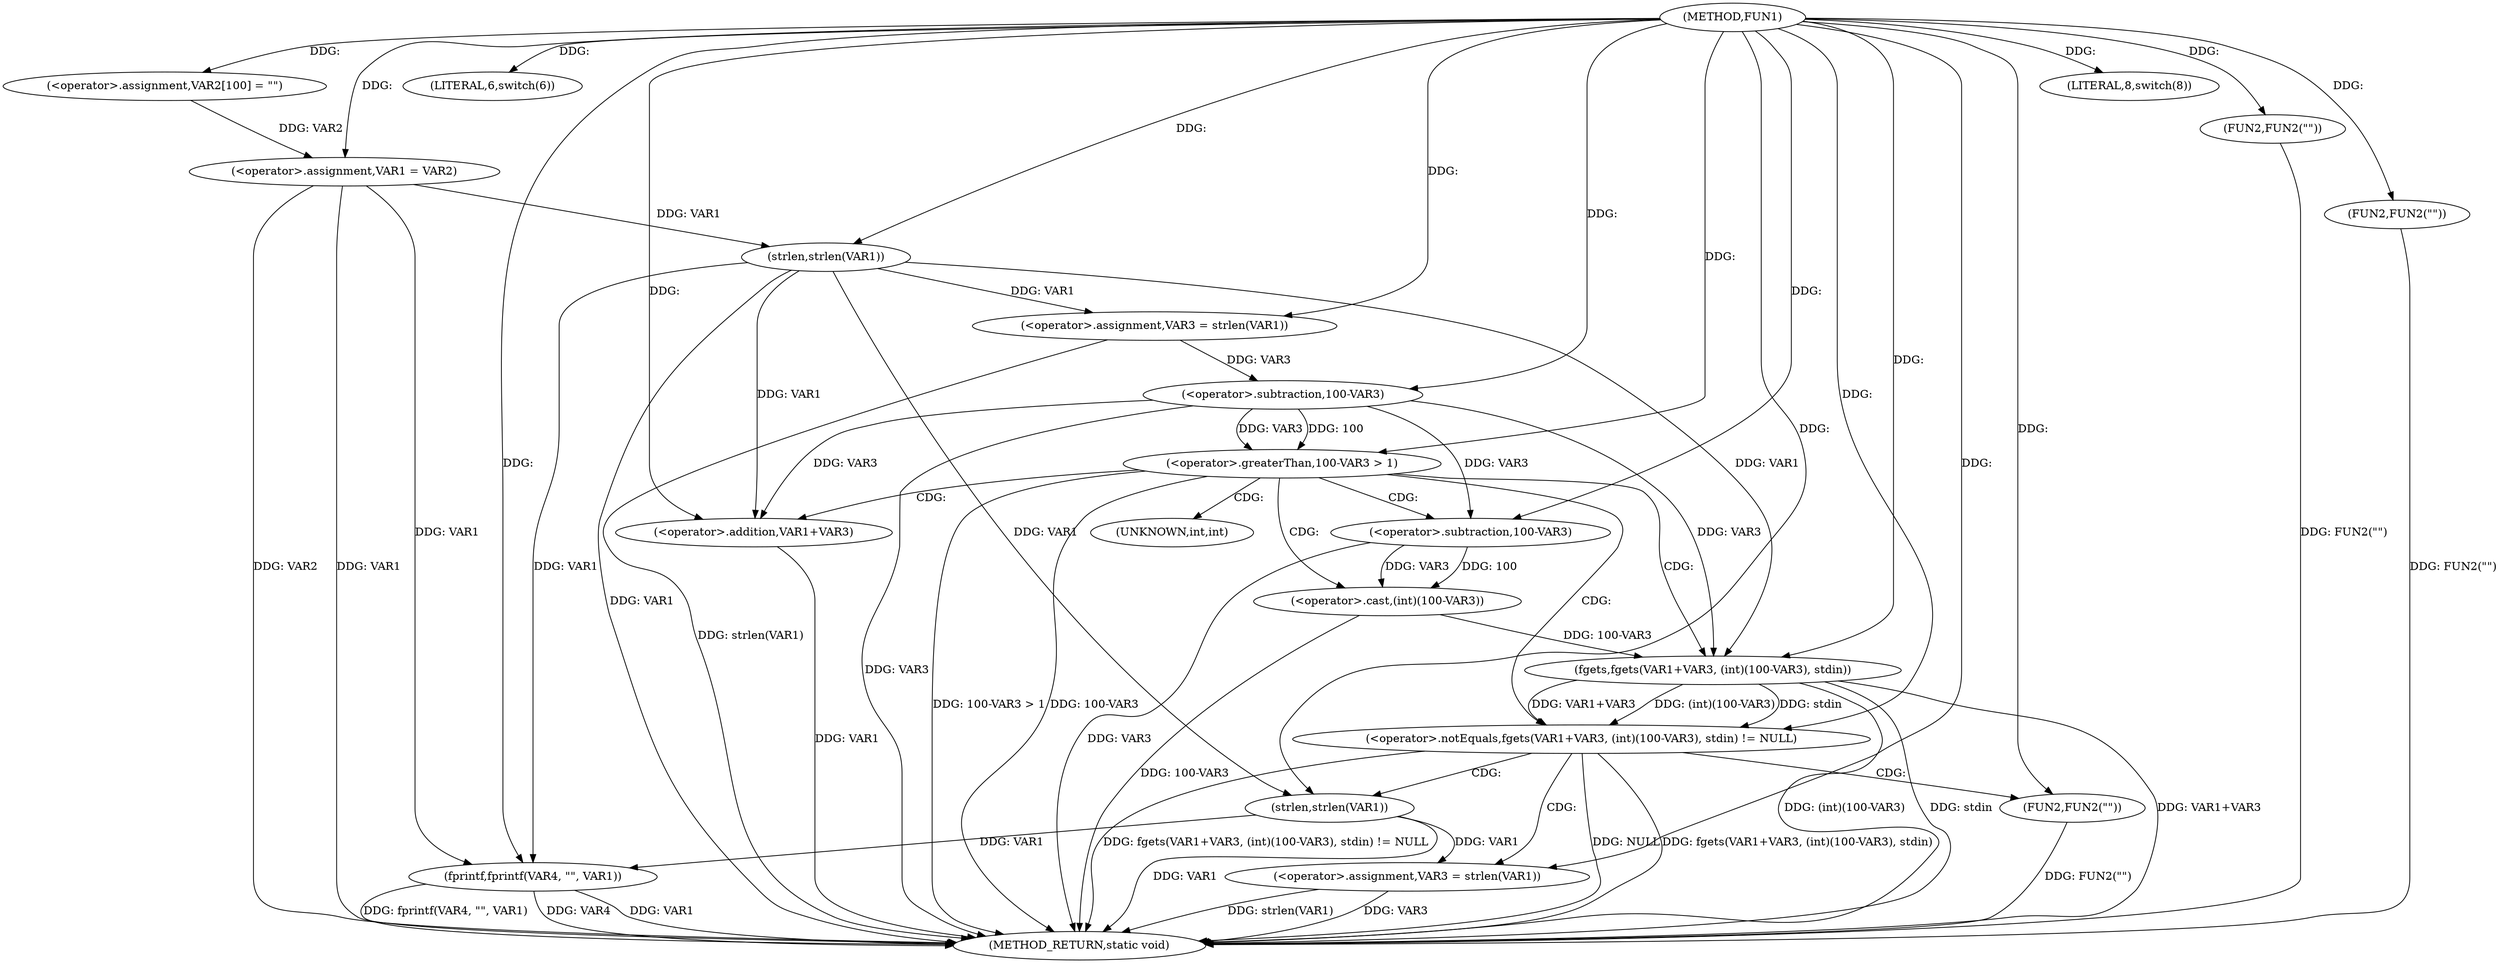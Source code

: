 digraph FUN1 {  
"1000100" [label = "(METHOD,FUN1)" ]
"1000168" [label = "(METHOD_RETURN,static void)" ]
"1000104" [label = "(<operator>.assignment,VAR2[100] = \"\")" ]
"1000107" [label = "(<operator>.assignment,VAR1 = VAR2)" ]
"1000111" [label = "(LITERAL,6,switch(6))" ]
"1000116" [label = "(<operator>.assignment,VAR3 = strlen(VAR1))" ]
"1000118" [label = "(strlen,strlen(VAR1))" ]
"1000121" [label = "(<operator>.greaterThan,100-VAR3 > 1)" ]
"1000122" [label = "(<operator>.subtraction,100-VAR3)" ]
"1000128" [label = "(<operator>.notEquals,fgets(VAR1+VAR3, (int)(100-VAR3), stdin) != NULL)" ]
"1000129" [label = "(fgets,fgets(VAR1+VAR3, (int)(100-VAR3), stdin))" ]
"1000130" [label = "(<operator>.addition,VAR1+VAR3)" ]
"1000133" [label = "(<operator>.cast,(int)(100-VAR3))" ]
"1000135" [label = "(<operator>.subtraction,100-VAR3)" ]
"1000141" [label = "(<operator>.assignment,VAR3 = strlen(VAR1))" ]
"1000143" [label = "(strlen,strlen(VAR1))" ]
"1000148" [label = "(FUN2,FUN2(\"\"))" ]
"1000152" [label = "(FUN2,FUN2(\"\"))" ]
"1000156" [label = "(LITERAL,8,switch(8))" ]
"1000159" [label = "(FUN2,FUN2(\"\"))" ]
"1000163" [label = "(fprintf,fprintf(VAR4, \"\", VAR1))" ]
"1000134" [label = "(UNKNOWN,int,int)" ]
  "1000159" -> "1000168"  [ label = "DDG: FUN2(\"\")"] 
  "1000141" -> "1000168"  [ label = "DDG: VAR3"] 
  "1000107" -> "1000168"  [ label = "DDG: VAR1"] 
  "1000121" -> "1000168"  [ label = "DDG: 100-VAR3 > 1"] 
  "1000148" -> "1000168"  [ label = "DDG: FUN2(\"\")"] 
  "1000116" -> "1000168"  [ label = "DDG: strlen(VAR1)"] 
  "1000129" -> "1000168"  [ label = "DDG: (int)(100-VAR3)"] 
  "1000133" -> "1000168"  [ label = "DDG: 100-VAR3"] 
  "1000118" -> "1000168"  [ label = "DDG: VAR1"] 
  "1000163" -> "1000168"  [ label = "DDG: fprintf(VAR4, \"\", VAR1)"] 
  "1000129" -> "1000168"  [ label = "DDG: VAR1+VAR3"] 
  "1000163" -> "1000168"  [ label = "DDG: VAR4"] 
  "1000128" -> "1000168"  [ label = "DDG: NULL"] 
  "1000163" -> "1000168"  [ label = "DDG: VAR1"] 
  "1000152" -> "1000168"  [ label = "DDG: FUN2(\"\")"] 
  "1000128" -> "1000168"  [ label = "DDG: fgets(VAR1+VAR3, (int)(100-VAR3), stdin)"] 
  "1000143" -> "1000168"  [ label = "DDG: VAR1"] 
  "1000141" -> "1000168"  [ label = "DDG: strlen(VAR1)"] 
  "1000121" -> "1000168"  [ label = "DDG: 100-VAR3"] 
  "1000128" -> "1000168"  [ label = "DDG: fgets(VAR1+VAR3, (int)(100-VAR3), stdin) != NULL"] 
  "1000129" -> "1000168"  [ label = "DDG: stdin"] 
  "1000135" -> "1000168"  [ label = "DDG: VAR3"] 
  "1000107" -> "1000168"  [ label = "DDG: VAR2"] 
  "1000130" -> "1000168"  [ label = "DDG: VAR1"] 
  "1000122" -> "1000168"  [ label = "DDG: VAR3"] 
  "1000100" -> "1000104"  [ label = "DDG: "] 
  "1000104" -> "1000107"  [ label = "DDG: VAR2"] 
  "1000100" -> "1000107"  [ label = "DDG: "] 
  "1000100" -> "1000111"  [ label = "DDG: "] 
  "1000118" -> "1000116"  [ label = "DDG: VAR1"] 
  "1000100" -> "1000116"  [ label = "DDG: "] 
  "1000107" -> "1000118"  [ label = "DDG: VAR1"] 
  "1000100" -> "1000118"  [ label = "DDG: "] 
  "1000122" -> "1000121"  [ label = "DDG: 100"] 
  "1000122" -> "1000121"  [ label = "DDG: VAR3"] 
  "1000100" -> "1000122"  [ label = "DDG: "] 
  "1000116" -> "1000122"  [ label = "DDG: VAR3"] 
  "1000100" -> "1000121"  [ label = "DDG: "] 
  "1000129" -> "1000128"  [ label = "DDG: VAR1+VAR3"] 
  "1000129" -> "1000128"  [ label = "DDG: (int)(100-VAR3)"] 
  "1000129" -> "1000128"  [ label = "DDG: stdin"] 
  "1000118" -> "1000129"  [ label = "DDG: VAR1"] 
  "1000100" -> "1000129"  [ label = "DDG: "] 
  "1000122" -> "1000129"  [ label = "DDG: VAR3"] 
  "1000118" -> "1000130"  [ label = "DDG: VAR1"] 
  "1000100" -> "1000130"  [ label = "DDG: "] 
  "1000122" -> "1000130"  [ label = "DDG: VAR3"] 
  "1000133" -> "1000129"  [ label = "DDG: 100-VAR3"] 
  "1000135" -> "1000133"  [ label = "DDG: 100"] 
  "1000135" -> "1000133"  [ label = "DDG: VAR3"] 
  "1000100" -> "1000135"  [ label = "DDG: "] 
  "1000122" -> "1000135"  [ label = "DDG: VAR3"] 
  "1000100" -> "1000128"  [ label = "DDG: "] 
  "1000143" -> "1000141"  [ label = "DDG: VAR1"] 
  "1000100" -> "1000141"  [ label = "DDG: "] 
  "1000100" -> "1000143"  [ label = "DDG: "] 
  "1000118" -> "1000143"  [ label = "DDG: VAR1"] 
  "1000100" -> "1000148"  [ label = "DDG: "] 
  "1000100" -> "1000152"  [ label = "DDG: "] 
  "1000100" -> "1000156"  [ label = "DDG: "] 
  "1000100" -> "1000159"  [ label = "DDG: "] 
  "1000100" -> "1000163"  [ label = "DDG: "] 
  "1000107" -> "1000163"  [ label = "DDG: VAR1"] 
  "1000143" -> "1000163"  [ label = "DDG: VAR1"] 
  "1000118" -> "1000163"  [ label = "DDG: VAR1"] 
  "1000121" -> "1000128"  [ label = "CDG: "] 
  "1000121" -> "1000129"  [ label = "CDG: "] 
  "1000121" -> "1000130"  [ label = "CDG: "] 
  "1000121" -> "1000135"  [ label = "CDG: "] 
  "1000121" -> "1000133"  [ label = "CDG: "] 
  "1000121" -> "1000134"  [ label = "CDG: "] 
  "1000128" -> "1000143"  [ label = "CDG: "] 
  "1000128" -> "1000141"  [ label = "CDG: "] 
  "1000128" -> "1000148"  [ label = "CDG: "] 
}
